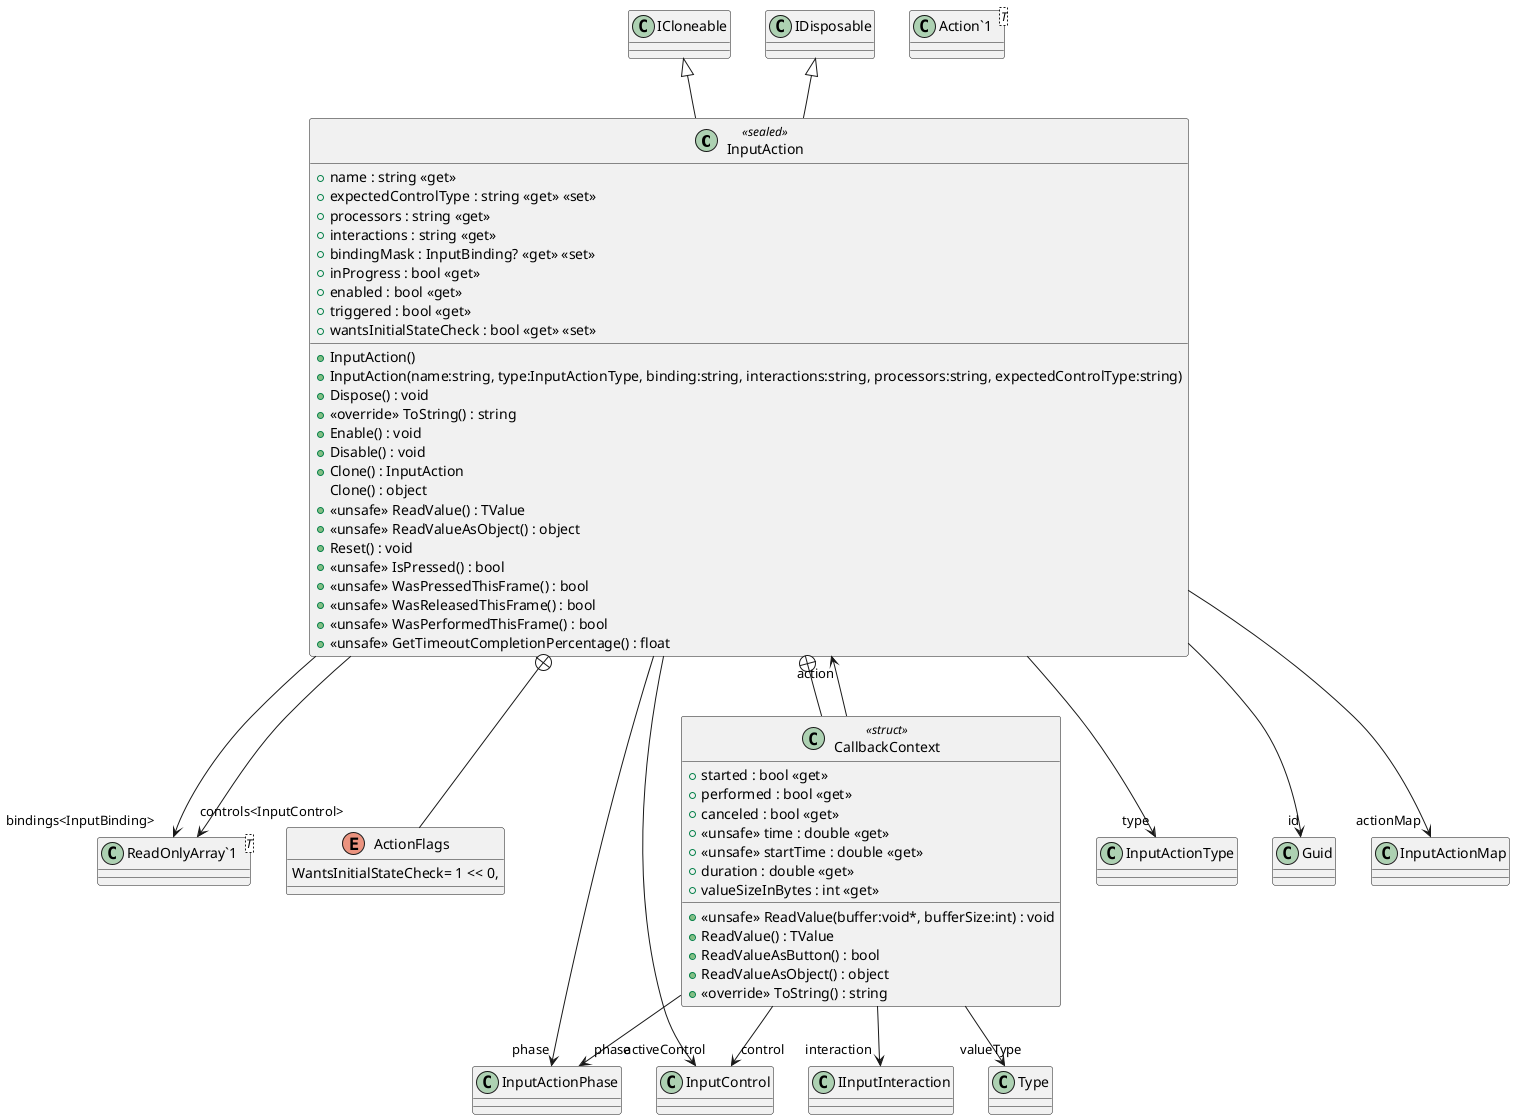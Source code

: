 @startuml
class InputAction <<sealed>> {
    + name : string <<get>>
    + expectedControlType : string <<get>> <<set>>
    + processors : string <<get>>
    + interactions : string <<get>>
    + bindingMask : InputBinding? <<get>> <<set>>
    + inProgress : bool <<get>>
    + enabled : bool <<get>>
    + triggered : bool <<get>>
    + wantsInitialStateCheck : bool <<get>> <<set>>
    + InputAction()
    + InputAction(name:string, type:InputActionType, binding:string, interactions:string, processors:string, expectedControlType:string)
    + Dispose() : void
    + <<override>> ToString() : string
    + Enable() : void
    + Disable() : void
    + Clone() : InputAction
    Clone() : object
    + <<unsafe>> ReadValue() : TValue
    + <<unsafe>> ReadValueAsObject() : object
    + Reset() : void
    + <<unsafe>> IsPressed() : bool
    + <<unsafe>> WasPressedThisFrame() : bool
    + <<unsafe>> WasReleasedThisFrame() : bool
    + <<unsafe>> WasPerformedThisFrame() : bool
    + <<unsafe>> GetTimeoutCompletionPercentage() : float
}
class "ReadOnlyArray`1"<T> {
}
class "Action`1"<T> {
}
enum ActionFlags {
    WantsInitialStateCheck= 1 << 0,
}
class CallbackContext <<struct>> {
    + started : bool <<get>>
    + performed : bool <<get>>
    + canceled : bool <<get>>
    + <<unsafe>> time : double <<get>>
    + <<unsafe>> startTime : double <<get>>
    + duration : double <<get>>
    + valueSizeInBytes : int <<get>>
    + <<unsafe>> ReadValue(buffer:void*, bufferSize:int) : void
    + ReadValue() : TValue
    + ReadValueAsButton() : bool
    + ReadValueAsObject() : object
    + <<override>> ToString() : string
}
ICloneable <|-- InputAction
IDisposable <|-- InputAction
InputAction --> "type" InputActionType
InputAction --> "id" Guid
InputAction --> "actionMap" InputActionMap
InputAction --> "bindings<InputBinding>" "ReadOnlyArray`1"
InputAction --> "controls<InputControl>" "ReadOnlyArray`1"
InputAction --> "phase" InputActionPhase
InputAction --> "activeControl" InputControl
InputAction +-- ActionFlags
InputAction +-- CallbackContext
CallbackContext --> "phase" InputActionPhase
CallbackContext --> "action" InputAction
CallbackContext --> "control" InputControl
CallbackContext --> "interaction" IInputInteraction
CallbackContext --> "valueType" Type
@enduml
